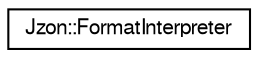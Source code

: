 digraph "Graphical Class Hierarchy"
{
  edge [fontname="FreeSans",fontsize="10",labelfontname="FreeSans",labelfontsize="10"];
  node [fontname="FreeSans",fontsize="10",shape=record];
  rankdir="LR";
  Node1 [label="Jzon::FormatInterpreter",height=0.2,width=0.4,color="black", fillcolor="white", style="filled",URL="$classJzon_1_1FormatInterpreter.html"];
}
